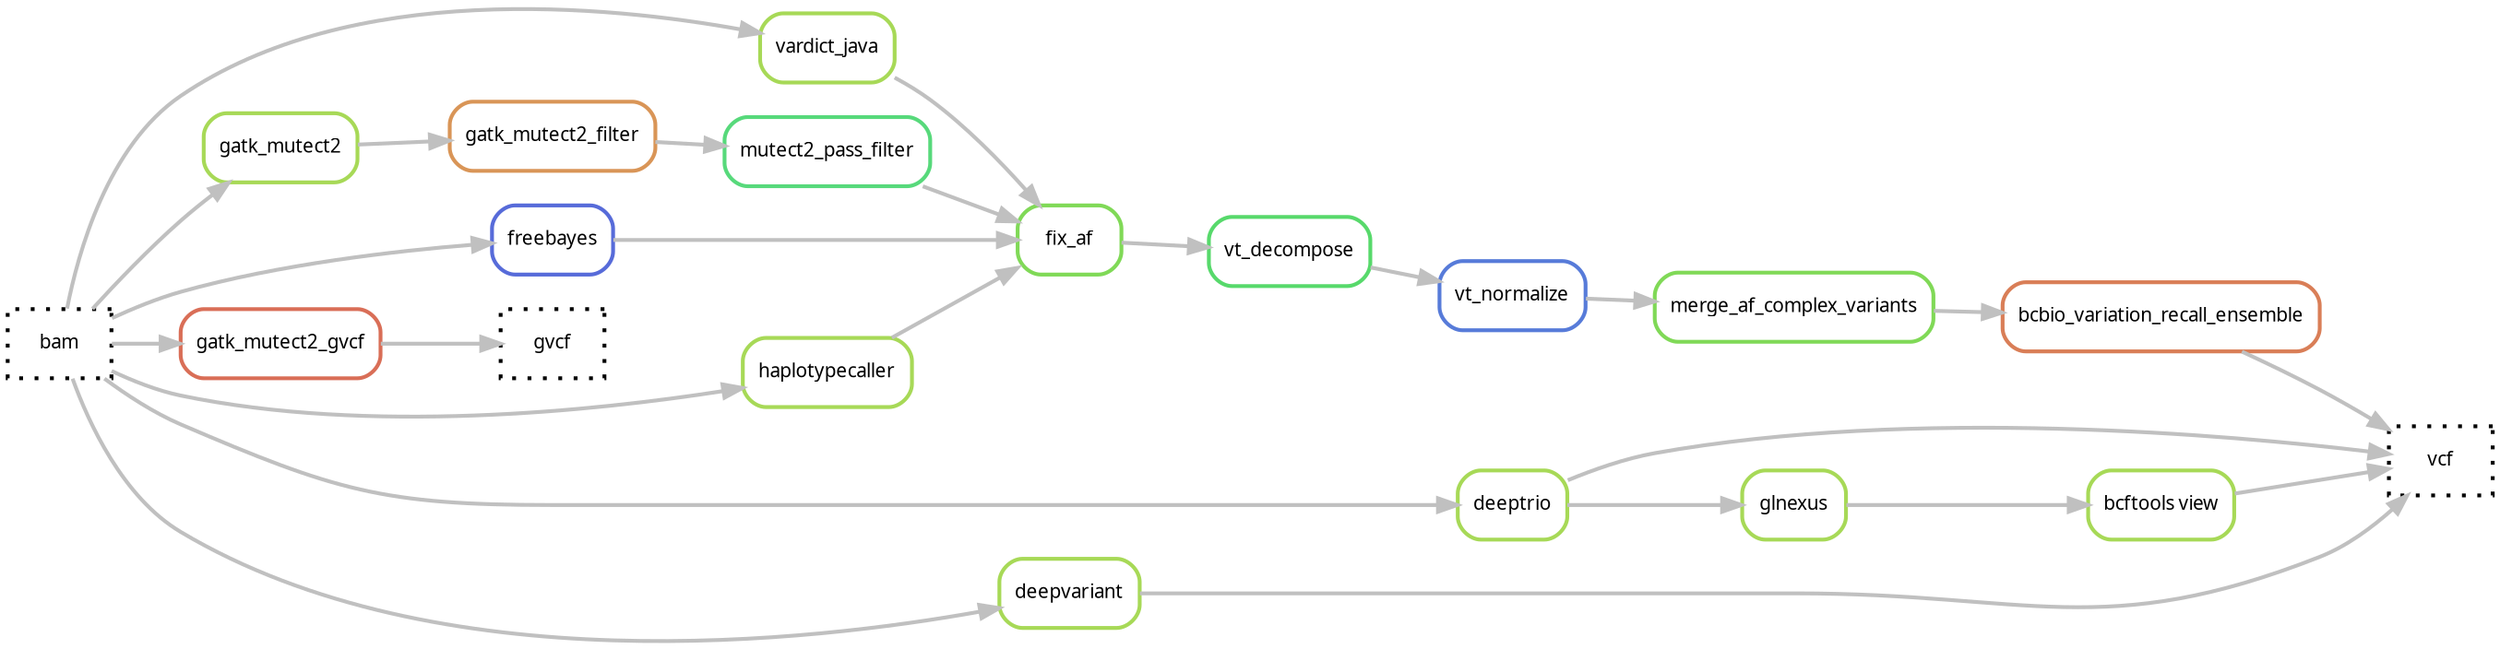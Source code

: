 digraph snakemake_dag {
	rankdir="LR"
    graph[bgcolor=white, margin=0];
    node[shape=box, style=rounded, fontname="sans",                 fontsize=10, penwidth=2];
    edge[penwidth=2, color=grey];
	0[label = "vcf", color = "0.0 0.0 0.0", style="dotted"];
	1[label = "bcbio_variation_recall_ensemble", color = "0.05 0.6 0.85", style="rounded"];
	2[label = "merge_af_complex_variants", color = "0.28 0.6 0.85", style="rounded"];
	3[label = "vt_normalize", color = "0.62 0.6 0.85", style="rounded"];
	4[label = "vt_decompose", color = "0.36 0.6 0.85", style="rounded"];
	6[label = "fix_af", color = "0.28 0.6 0.85", style="rounded"];
	8[label = "vardict_java", color = "0.23 0.6 0.85", style="rounded"];
	11[label = "mutect2_pass_filter", color = "0.38 0.6 0.85", style="rounded"];
	12[label = "gatk_mutect2_filter", color = "0.08 0.6 0.85", style="rounded"];
	13[label = "gatk_mutect2", color = "0.23 0.6 0.85", style="rounded"];
	15[label = "freebayes", color = "0.64 0.6 0.85", style="rounded"];
	16[label = "gatk_mutect2_gvcf", color = "0.03 0.6 0.85", style="rounded"];
	17[label = "haplotypecaller", color = "0.23 0.6 0.85", style="rounded"];
	18[label = "deeptrio", color = "0.23 0.6 0.85", style="rounded"];
	19[label = "deepvariant", color = "0.23 0.6 0.85", style="rounded"];
	21[label = "glnexus", color = "0.23 0.6 0.85", style="rounded"];
	24[label= "bcftools view", color = "0.23 0.6 0.85", style="rounded"];
	20[label = "bam", color = "0.0 0.0 0.0", style="dotted"];
	23[label="gvcf", color = "0.0 0.0 0.0", style="dotted"];
	20 -> 8
	20 -> 13
	20 -> 15
	20 -> 16
	20 -> 17
	20 -> 18
	20 -> 19
	1 -> 0
	2 -> 1
	4 -> 3
	3 -> 2
	11 -> 6
	12 -> 11
	13 -> 12
	6 -> 4
	18 -> 0
	19 -> 0
	21 -> 24
	24 -> 0
	8 -> 6
	15 -> 6
	17 -> 6
	16 -> 23
	18 -> 21


}            
